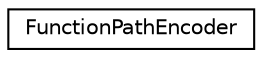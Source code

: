 digraph "Graphical Class Hierarchy"
{
  edge [fontname="Helvetica",fontsize="10",labelfontname="Helvetica",labelfontsize="10"];
  node [fontname="Helvetica",fontsize="10",shape=record];
  rankdir="LR";
  Node1 [label="FunctionPathEncoder",height=0.2,width=0.4,color="black", fillcolor="white", style="filled",URL="$class_function_path_encoder.html"];
}
